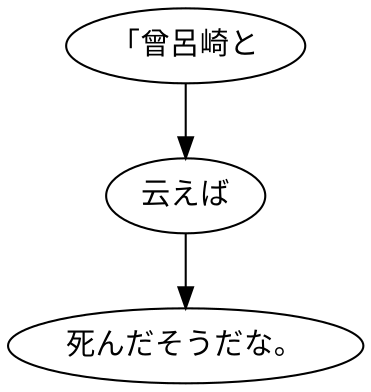 digraph graph2484 {
	node0 [label="「曾呂崎と"];
	node1 [label="云えば"];
	node2 [label="死んだそうだな。"];
	node0 -> node1;
	node1 -> node2;
}
